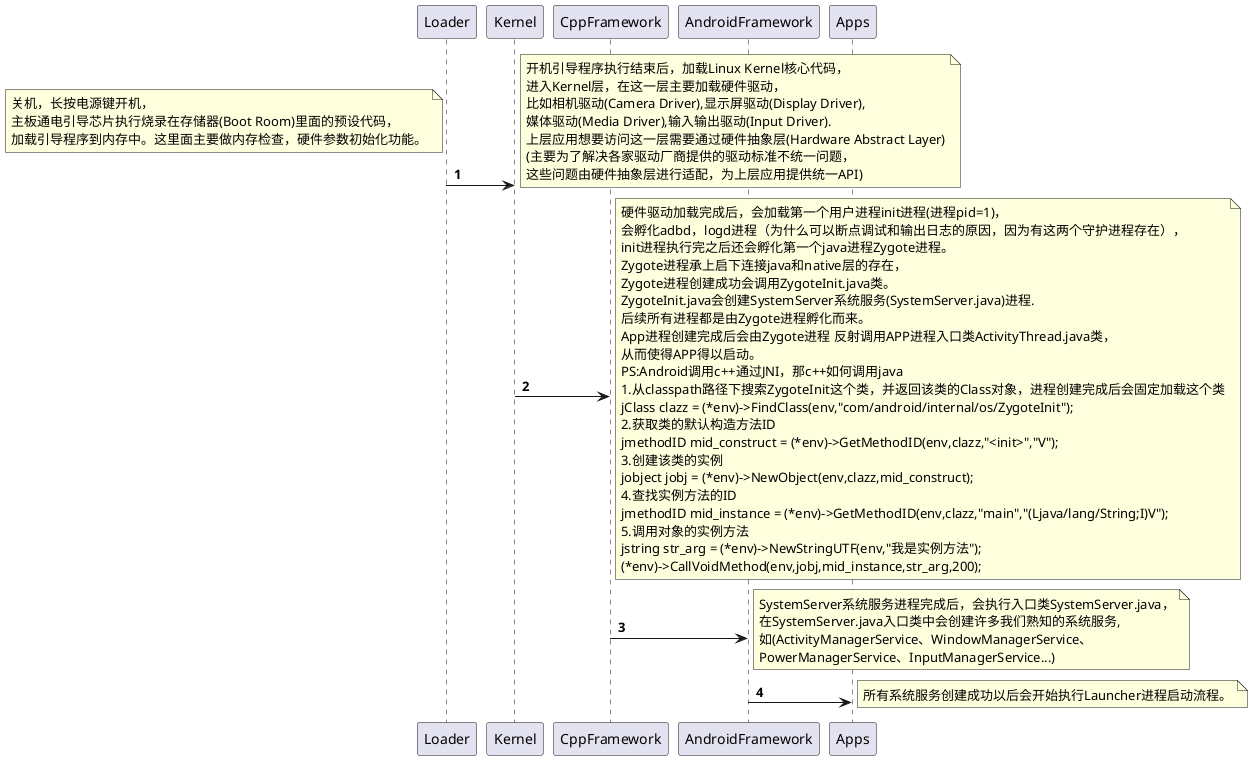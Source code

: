 @startuml
'https://plantuml.com/sequence-diagram

autonumber

Loader -> Kernel:
note left
关机，长按电源键开机，
主板通电引导芯片执行烧录在存储器(Boot Room)里面的预设代码，
加载引导程序到内存中。这里面主要做内存检查，硬件参数初始化功能。
end note
note right
开机引导程序执行结束后，加载Linux Kernel核心代码，
进入Kernel层，在这一层主要加载硬件驱动，
比如相机驱动(Camera Driver),显示屏驱动(Display Driver),
媒体驱动(Media Driver),输入输出驱动(Input Driver).
上层应用想要访问这一层需要通过硬件抽象层(Hardware Abstract Layer)
(主要为了解决各家驱动厂商提供的驱动标准不统一问题，
这些问题由硬件抽象层进行适配，为上层应用提供统一API)
end note
Kernel -> CppFramework:
note right
硬件驱动加载完成后，会加载第一个用户进程init进程(进程pid=1)，
会孵化adbd，logd进程（为什么可以断点调试和输出日志的原因，因为有这两个守护进程存在），
init进程执行完之后还会孵化第一个java进程Zygote进程。
Zygote进程承上启下连接java和native层的存在，
Zygote进程创建成功会调用ZygoteInit.java类。
ZygoteInit.java会创建SystemServer系统服务(SystemServer.java)进程.
后续所有进程都是由Zygote进程孵化而来。
App进程创建完成后会由Zygote进程 反射调用APP进程入口类ActivityThread.java类，
从而使得APP得以启动。
PS:Android调用c++通过JNI，那c++如何调用java
1.从classpath路径下搜索ZygoteInit这个类，并返回该类的Class对象，进程创建完成后会固定加载这个类
jClass clazz = (*env)->FindClass(env,"com/android/internal/os/ZygoteInit");
2.获取类的默认构造方法ID
jmethodID mid_construct = (*env)->GetMethodID(env,clazz,"<init>","V");
3.创建该类的实例
jobject jobj = (*env)->NewObject(env,clazz,mid_construct);
4.查找实例方法的ID
jmethodID mid_instance = (*env)->GetMethodID(env,clazz,"main","(Ljava/lang/String;I)V");
5.调用对象的实例方法
jstring str_arg = (*env)->NewStringUTF(env,"我是实例方法");
(*env)->CallVoidMethod(env,jobj,mid_instance,str_arg,200);
end note

CppFramework -> AndroidFramework:
note right
SystemServer系统服务进程完成后，会执行入口类SystemServer.java，
在SystemServer.java入口类中会创建许多我们熟知的系统服务,
如(ActivityManagerService、WindowManagerService、
PowerManagerService、InputManagerService...)
end note
AndroidFramework -> Apps:
note right
所有系统服务创建成功以后会开始执行Launcher进程启动流程。
end note
@enduml
